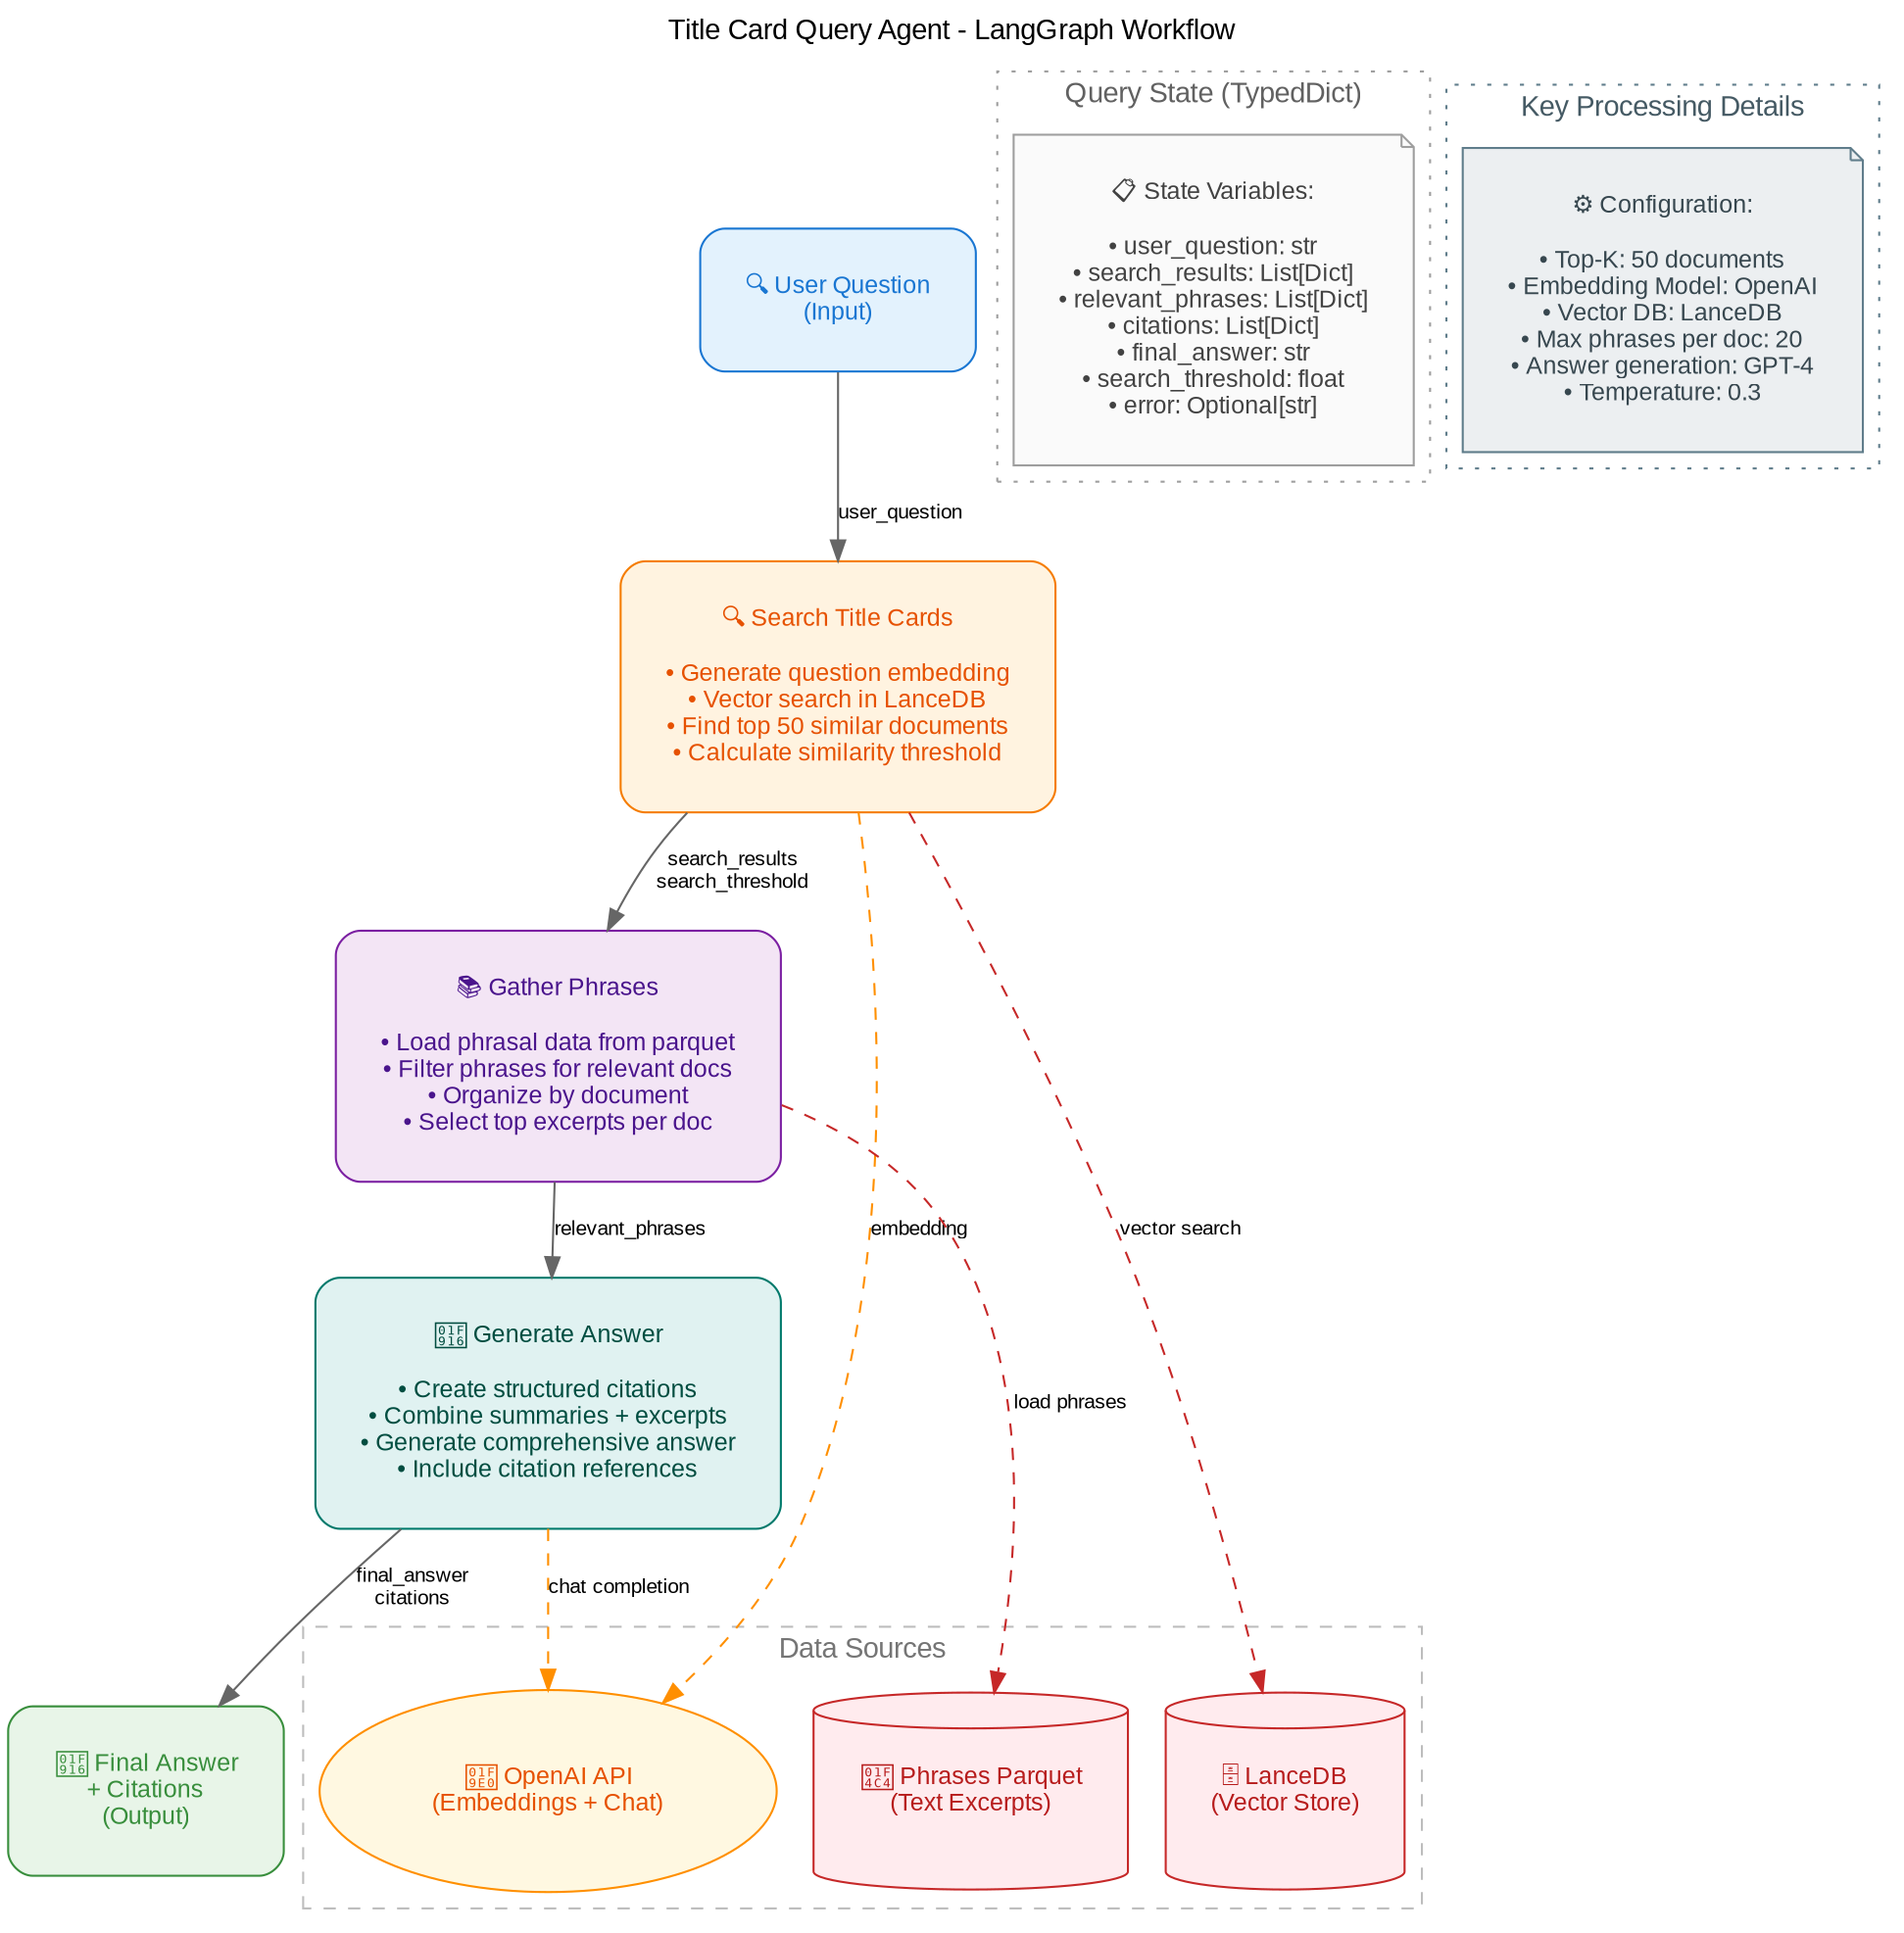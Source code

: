 digraph TitleCardQueryAgent {
    // Graph attributes
    rankdir=TB;
    bgcolor="white";
    fontname="Arial";
    fontsize=14;
    labelloc="t";
    label="Title Card Query Agent - LangGraph Workflow";
    
    // Node styling
    node [
        shape=box,
        style="rounded,filled",
        fontname="Arial",
        fontsize=12,
        margin=0.3
    ];
    
    // Edge styling
    edge [
        fontname="Arial",
        fontsize=10,
        color="#666666"
    ];
    
    // Input/Output nodes
    start [
        label="🔍 User Question\n(Input)",
        fillcolor="#E3F2FD",
        color="#1976D2",
        fontcolor="#1976D2"
    ];
    
    end [
        label="🤖 Final Answer\n+ Citations\n(Output)",
        fillcolor="#E8F5E8",
        color="#388E3C",
        fontcolor="#388E3C"
    ];
    
    // Processing nodes
    search_titles [
        label="🔍 Search Title Cards\n\n• Generate question embedding\n• Vector search in LanceDB\n• Find top 50 similar documents\n• Calculate similarity threshold",
        fillcolor="#FFF3E0",
        color="#F57C00",
        fontcolor="#E65100"
    ];
    
    gather_phrases [
        label="📚 Gather Phrases\n\n• Load phrasal data from parquet\n• Filter phrases for relevant docs\n• Organize by document\n• Select top excerpts per doc",
        fillcolor="#F3E5F5",
        color="#7B1FA2",
        fontcolor="#4A148C"
    ];
    
    generate_answer [
        label="🤖 Generate Answer\n\n• Create structured citations\n• Combine summaries + excerpts\n• Generate comprehensive answer\n• Include citation references",
        fillcolor="#E0F2F1",
        color="#00796B",
        fontcolor="#004D40"
    ];
    
    // Data stores (external dependencies)
    subgraph cluster_data {
        label="Data Sources";
        style="dashed";
        color="#BDBDBD";
        fontcolor="#757575";
        
        lancedb [
            label="🗄️ LanceDB\n(Vector Store)",
            shape=cylinder,
            fillcolor="#FFEBEE",
            color="#C62828",
            fontcolor="#B71C1C"
        ];
        
        phrases_db [
            label="📄 Phrases Parquet\n(Text Excerpts)",
            shape=cylinder,
            fillcolor="#FFEBEE",
            color="#C62828",
            fontcolor="#B71C1C"
        ];
        
        openai [
            label="🧠 OpenAI API\n(Embeddings + Chat)",
            shape=ellipse,
            fillcolor="#FFF8E1",
            color="#FF8F00",
            fontcolor="#E65100"
        ];
    }
    
    // State flow
    start -> search_titles [label="user_question"];
    search_titles -> gather_phrases [label="search_results\nsearch_threshold"];
    gather_phrases -> generate_answer [label="relevant_phrases"];
    generate_answer -> end [label="final_answer\ncitations"];
    
    // Data dependencies
    search_titles -> lancedb [style=dashed, label="vector search", color="#C62828"];
    search_titles -> openai [style=dashed, label="embedding", color="#FF8F00"];
    gather_phrases -> phrases_db [style=dashed, label="load phrases", color="#C62828"];
    generate_answer -> openai [style=dashed, label="chat completion", color="#FF8F00"];
    
    // State information box
    subgraph cluster_state {
        label="Query State (TypedDict)";
        style="dotted";
        color="#9E9E9E";
        fontcolor="#616161";
        
        state_info [
            label="📋 State Variables:\n\n• user_question: str\n• search_results: List[Dict]\n• relevant_phrases: List[Dict]\n• citations: List[Dict]\n• final_answer: str\n• search_threshold: float\n• error: Optional[str]",
            shape=note,
            fillcolor="#FAFAFA",
            color="#9E9E9E",
            fontcolor="#424242"
        ];
    }
    
    // Processing details
    subgraph cluster_details {
        label="Key Processing Details";
        style="dotted";
        color="#607D8B";
        fontcolor="#455A64";
        
        details [
            label="⚙️ Configuration:\n\n• Top-K: 50 documents\n• Embedding Model: OpenAI\n• Vector DB: LanceDB\n• Max phrases per doc: 20\n• Answer generation: GPT-4\n• Temperature: 0.3",
            shape=note,
            fillcolor="#ECEFF1",
            color="#607D8B",
            fontcolor="#37474F"
        ];
    }
}
